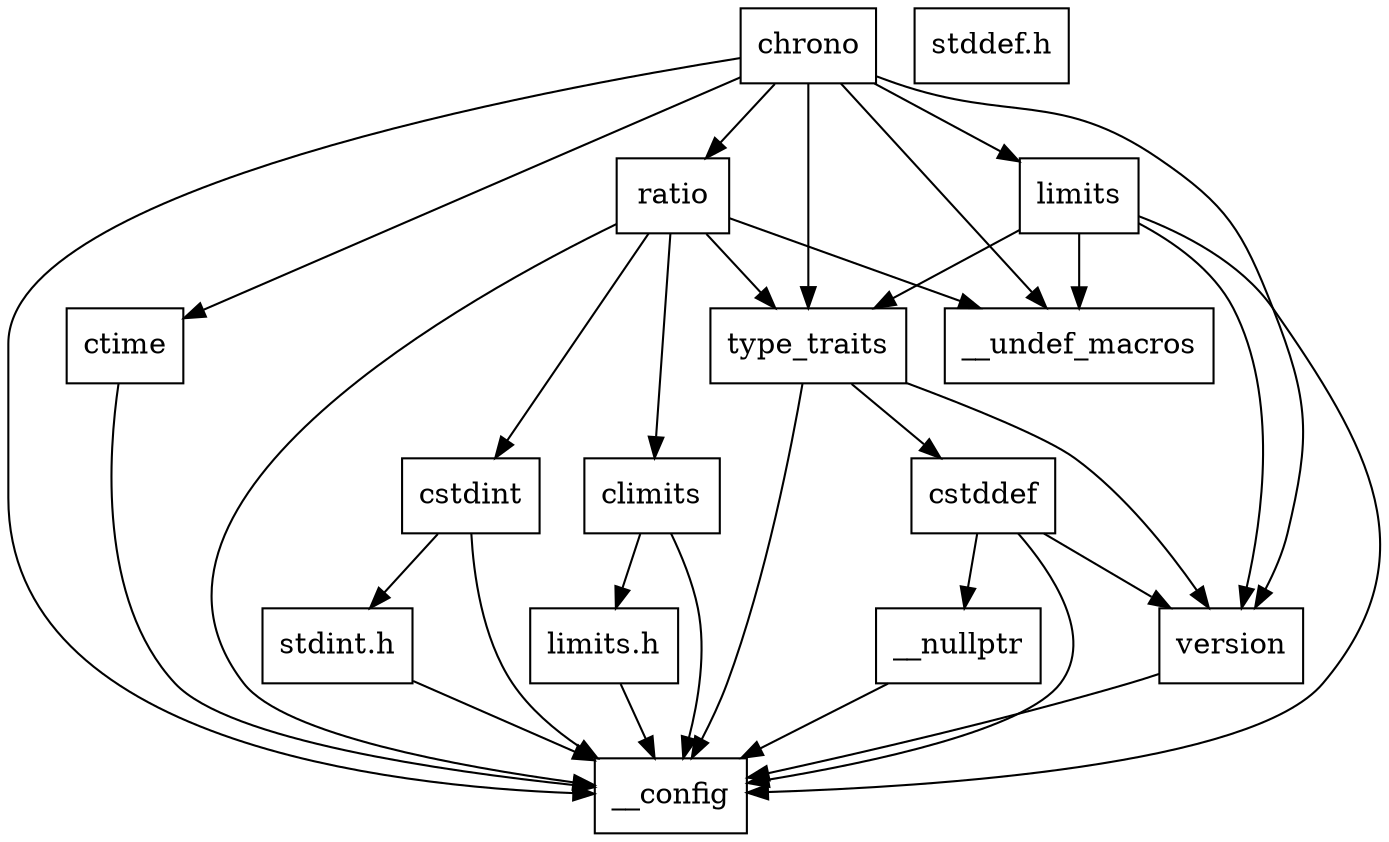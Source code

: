 digraph "dependencies" {
  header_1 [ shape="box", label="chrono"];
  header_2 [ shape="box", label="__config"];
  header_11 [ shape="box", label="ctime"];
  header_13 [ shape="box", label="stddef.h"];
  header_29 [ shape="box", label="type_traits"];
  header_30 [ shape="box", label="cstddef"];
  header_31 [ shape="box", label="version"];
  header_33 [ shape="box", label="__nullptr"];
  header_34 [ shape="box", label="ratio"];
  header_35 [ shape="box", label="cstdint"];
  header_36 [ shape="box", label="stdint.h"];
  header_43 [ shape="box", label="climits"];
  header_44 [ shape="box", label="limits.h"];
  header_53 [ shape="box", label="__undef_macros"];
  header_54 [ shape="box", label="limits"];
  header_11 -> header_2;
  header_29 -> header_2;
  header_29 -> header_30;
  header_29 -> header_31;
  header_36 -> header_2;
  header_35 -> header_2;
  header_35 -> header_36;
  header_43 -> header_2;
  header_43 -> header_44;
  header_54 -> header_2;
  header_54 -> header_29;
  header_54 -> header_53;
  header_54 -> header_31;
  header_31 -> header_2;
  header_33 -> header_2;
  header_34 -> header_2;
  header_34 -> header_35;
  header_34 -> header_43;
  header_34 -> header_29;
  header_34 -> header_53;
  header_30 -> header_2;
  header_30 -> header_31;
  header_30 -> header_33;
  header_1 -> header_2;
  header_1 -> header_11;
  header_1 -> header_29;
  header_1 -> header_34;
  header_1 -> header_54;
  header_1 -> header_31;
  header_1 -> header_53;
  header_44 -> header_2;
}